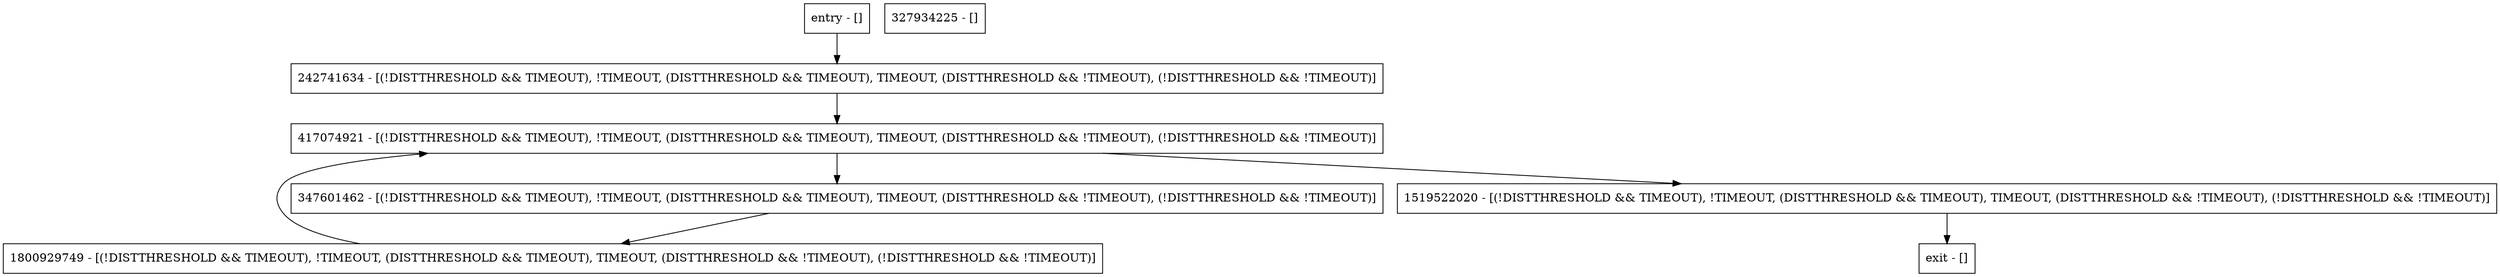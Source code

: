 digraph <init> {
node [shape=record];
entry [label="entry - []"];
exit [label="exit - []"];
242741634 [label="242741634 - [(!DISTTHRESHOLD && TIMEOUT), !TIMEOUT, (DISTTHRESHOLD && TIMEOUT), TIMEOUT, (DISTTHRESHOLD && !TIMEOUT), (!DISTTHRESHOLD && !TIMEOUT)]"];
347601462 [label="347601462 - [(!DISTTHRESHOLD && TIMEOUT), !TIMEOUT, (DISTTHRESHOLD && TIMEOUT), TIMEOUT, (DISTTHRESHOLD && !TIMEOUT), (!DISTTHRESHOLD && !TIMEOUT)]"];
1800929749 [label="1800929749 - [(!DISTTHRESHOLD && TIMEOUT), !TIMEOUT, (DISTTHRESHOLD && TIMEOUT), TIMEOUT, (DISTTHRESHOLD && !TIMEOUT), (!DISTTHRESHOLD && !TIMEOUT)]"];
417074921 [label="417074921 - [(!DISTTHRESHOLD && TIMEOUT), !TIMEOUT, (DISTTHRESHOLD && TIMEOUT), TIMEOUT, (DISTTHRESHOLD && !TIMEOUT), (!DISTTHRESHOLD && !TIMEOUT)]"];
1519522020 [label="1519522020 - [(!DISTTHRESHOLD && TIMEOUT), !TIMEOUT, (DISTTHRESHOLD && TIMEOUT), TIMEOUT, (DISTTHRESHOLD && !TIMEOUT), (!DISTTHRESHOLD && !TIMEOUT)]"];
327934225 [label="327934225 - []"];
entry;
exit;
entry -> 242741634;
242741634 -> 417074921;
347601462 -> 1800929749;
1800929749 -> 417074921;
417074921 -> 347601462;
417074921 -> 1519522020;
1519522020 -> exit;
}
